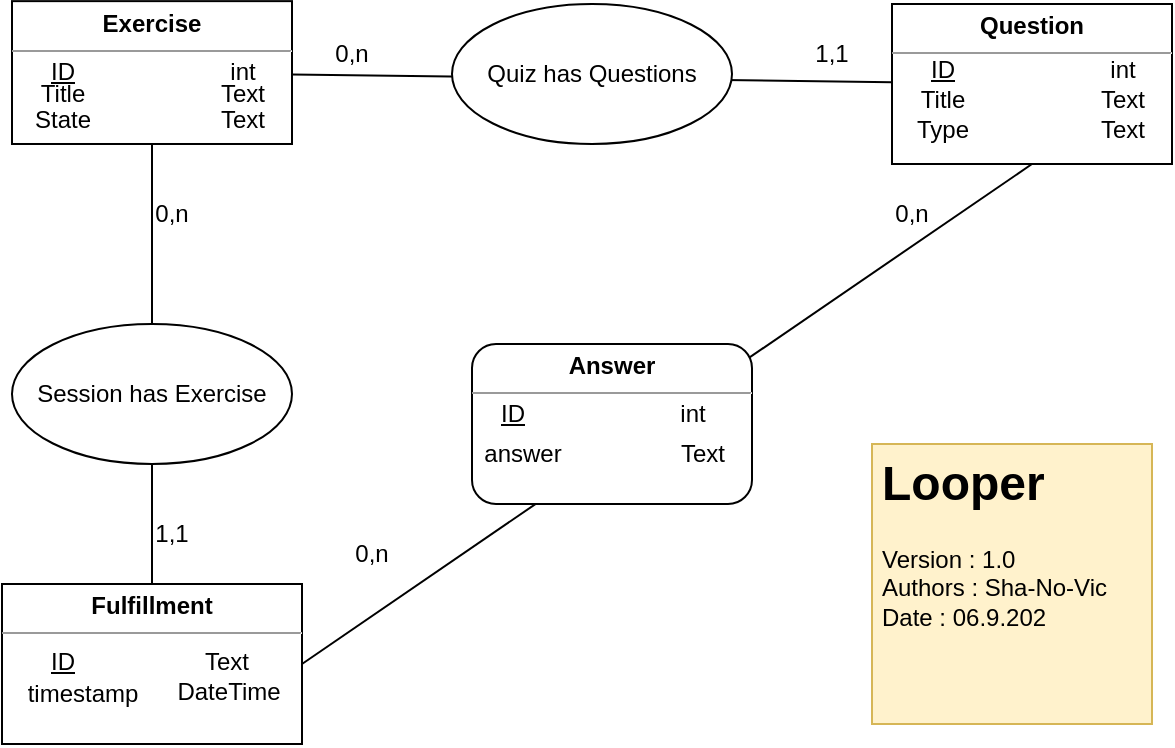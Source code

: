 <mxfile version="21.6.8" type="device">
  <diagram name="Page-1" id="KN76DtPj66UTzEIFMGvE">
    <mxGraphModel dx="938" dy="696" grid="1" gridSize="10" guides="1" tooltips="1" connect="1" arrows="1" fold="1" page="1" pageScale="1" pageWidth="827" pageHeight="1169" math="0" shadow="0">
      <root>
        <mxCell id="0" />
        <mxCell id="1" parent="0" />
        <mxCell id="qqJEVfwDHv_wI0d-Mq3L-48" value="" style="group" parent="1" vertex="1" connectable="0">
          <mxGeometry x="100" y="40" width="140" height="52.863" as="geometry" />
        </mxCell>
        <mxCell id="qqJEVfwDHv_wI0d-Mq3L-15" value="&lt;p style=&quot;margin:0px;margin-top:4px;text-align:center;&quot;&gt;&lt;b&gt;Exercise&lt;/b&gt;&lt;/p&gt;&lt;hr size=&quot;1&quot;&gt;&lt;div style=&quot;height:2px;&quot;&gt;&lt;/div&gt;" style="verticalAlign=top;align=left;overflow=fill;fontSize=12;fontFamily=Helvetica;html=1;whiteSpace=wrap;" parent="qqJEVfwDHv_wI0d-Mq3L-48" vertex="1">
          <mxGeometry y="-21.428" width="140" height="71.426" as="geometry" />
        </mxCell>
        <mxCell id="qqJEVfwDHv_wI0d-Mq3L-182" value="State" style="text;html=1;align=center;verticalAlign=middle;resizable=0;points=[];autosize=1;strokeColor=none;fillColor=none;" parent="qqJEVfwDHv_wI0d-Mq3L-48" vertex="1">
          <mxGeometry y="22.857" width="50" height="30" as="geometry" />
        </mxCell>
        <mxCell id="qqJEVfwDHv_wI0d-Mq3L-16" value="ID" style="text;html=1;align=center;verticalAlign=middle;resizable=0;points=[];autosize=1;strokeColor=none;fillColor=none;fontStyle=4" parent="qqJEVfwDHv_wI0d-Mq3L-48" vertex="1">
          <mxGeometry x="5" y="-0.71" width="40" height="30" as="geometry" />
        </mxCell>
        <mxCell id="qqJEVfwDHv_wI0d-Mq3L-183" value="Text" style="text;html=1;align=center;verticalAlign=middle;resizable=0;points=[];autosize=1;strokeColor=none;fillColor=none;" parent="qqJEVfwDHv_wI0d-Mq3L-48" vertex="1">
          <mxGeometry x="90" y="22.863" width="50" height="30" as="geometry" />
        </mxCell>
        <mxCell id="qqJEVfwDHv_wI0d-Mq3L-176" value="Title" style="text;html=1;align=center;verticalAlign=middle;resizable=0;points=[];autosize=1;strokeColor=none;fillColor=none;" parent="qqJEVfwDHv_wI0d-Mq3L-48" vertex="1">
          <mxGeometry y="10.003" width="50" height="30" as="geometry" />
        </mxCell>
        <mxCell id="qqJEVfwDHv_wI0d-Mq3L-177" value="Text" style="text;html=1;align=center;verticalAlign=middle;resizable=0;points=[];autosize=1;strokeColor=none;fillColor=none;" parent="qqJEVfwDHv_wI0d-Mq3L-48" vertex="1">
          <mxGeometry x="90" y="10.003" width="50" height="30" as="geometry" />
        </mxCell>
        <mxCell id="qqJEVfwDHv_wI0d-Mq3L-17" value="int" style="text;html=1;align=center;verticalAlign=middle;resizable=0;points=[];autosize=1;strokeColor=none;fillColor=none;" parent="qqJEVfwDHv_wI0d-Mq3L-48" vertex="1">
          <mxGeometry x="95" y="-0.717" width="40" height="30" as="geometry" />
        </mxCell>
        <mxCell id="qqJEVfwDHv_wI0d-Mq3L-49" value="" style="group" parent="1" vertex="1" connectable="0">
          <mxGeometry x="540" y="20" width="140" height="80" as="geometry" />
        </mxCell>
        <mxCell id="qqJEVfwDHv_wI0d-Mq3L-50" value="&lt;p style=&quot;margin:0px;margin-top:4px;text-align:center;&quot;&gt;&lt;b&gt;Question&lt;/b&gt;&lt;/p&gt;&lt;hr size=&quot;1&quot;&gt;&lt;div style=&quot;height:2px;&quot;&gt;&lt;/div&gt;" style="verticalAlign=top;align=left;overflow=fill;fontSize=12;fontFamily=Helvetica;html=1;whiteSpace=wrap;" parent="qqJEVfwDHv_wI0d-Mq3L-49" vertex="1">
          <mxGeometry width="140" height="80" as="geometry" />
        </mxCell>
        <mxCell id="qqJEVfwDHv_wI0d-Mq3L-186" value="Title" style="text;html=1;align=center;verticalAlign=middle;resizable=0;points=[];autosize=1;strokeColor=none;fillColor=none;" parent="qqJEVfwDHv_wI0d-Mq3L-49" vertex="1">
          <mxGeometry y="32.504" width="50" height="30" as="geometry" />
        </mxCell>
        <mxCell id="qqJEVfwDHv_wI0d-Mq3L-187" value="Text" style="text;html=1;align=center;verticalAlign=middle;resizable=0;points=[];autosize=1;strokeColor=none;fillColor=none;" parent="qqJEVfwDHv_wI0d-Mq3L-49" vertex="1">
          <mxGeometry x="90" y="32.504" width="50" height="30" as="geometry" />
        </mxCell>
        <mxCell id="qqJEVfwDHv_wI0d-Mq3L-188" value="Type" style="text;html=1;align=center;verticalAlign=middle;resizable=0;points=[];autosize=1;strokeColor=none;fillColor=none;" parent="qqJEVfwDHv_wI0d-Mq3L-49" vertex="1">
          <mxGeometry y="47.504" width="50" height="30" as="geometry" />
        </mxCell>
        <mxCell id="qqJEVfwDHv_wI0d-Mq3L-189" value="Text" style="text;html=1;align=center;verticalAlign=middle;resizable=0;points=[];autosize=1;strokeColor=none;fillColor=none;" parent="qqJEVfwDHv_wI0d-Mq3L-49" vertex="1">
          <mxGeometry x="90" y="47.504" width="50" height="30" as="geometry" />
        </mxCell>
        <mxCell id="qqJEVfwDHv_wI0d-Mq3L-190" value="ID" style="text;html=1;align=center;verticalAlign=middle;resizable=0;points=[];autosize=1;strokeColor=none;fillColor=none;fontStyle=4" parent="qqJEVfwDHv_wI0d-Mq3L-49" vertex="1">
          <mxGeometry x="5" y="17.503" width="40" height="30" as="geometry" />
        </mxCell>
        <mxCell id="qqJEVfwDHv_wI0d-Mq3L-191" value="int" style="text;html=1;align=center;verticalAlign=middle;resizable=0;points=[];autosize=1;strokeColor=none;fillColor=none;" parent="qqJEVfwDHv_wI0d-Mq3L-49" vertex="1">
          <mxGeometry x="95" y="17.503" width="40" height="30" as="geometry" />
        </mxCell>
        <mxCell id="qqJEVfwDHv_wI0d-Mq3L-112" value="" style="group" parent="1" vertex="1" connectable="0">
          <mxGeometry x="95" y="310" width="150" height="80" as="geometry" />
        </mxCell>
        <mxCell id="qqJEVfwDHv_wI0d-Mq3L-113" value="&lt;p style=&quot;margin:0px;margin-top:4px;text-align:center;&quot;&gt;&lt;b&gt;Fulfillment&lt;/b&gt;&lt;/p&gt;&lt;hr size=&quot;1&quot;&gt;&lt;div style=&quot;height:2px;&quot;&gt;&lt;/div&gt;" style="verticalAlign=top;align=left;overflow=fill;fontSize=12;fontFamily=Helvetica;html=1;whiteSpace=wrap;" parent="qqJEVfwDHv_wI0d-Mq3L-112" vertex="1">
          <mxGeometry width="150" height="80" as="geometry" />
        </mxCell>
        <mxCell id="qqJEVfwDHv_wI0d-Mq3L-114" value="ID" style="text;html=1;align=center;verticalAlign=middle;resizable=0;points=[];autosize=1;strokeColor=none;fillColor=none;fontStyle=4" parent="qqJEVfwDHv_wI0d-Mq3L-112" vertex="1">
          <mxGeometry x="9.677" y="24.003" width="40" height="30" as="geometry" />
        </mxCell>
        <mxCell id="qqJEVfwDHv_wI0d-Mq3L-115" value="Text" style="text;html=1;align=center;verticalAlign=middle;resizable=0;points=[];autosize=1;strokeColor=none;fillColor=none;" parent="qqJEVfwDHv_wI0d-Mq3L-112" vertex="1">
          <mxGeometry x="87.097" y="24.003" width="50" height="30" as="geometry" />
        </mxCell>
        <mxCell id="ZnK3Q-ONEJzhFzgclZN--3" value="timestamp" style="text;html=1;align=center;verticalAlign=middle;resizable=0;points=[];autosize=1;strokeColor=none;fillColor=none;fontStyle=0" vertex="1" parent="qqJEVfwDHv_wI0d-Mq3L-112">
          <mxGeometry y="39.996" width="80" height="30" as="geometry" />
        </mxCell>
        <mxCell id="ZnK3Q-ONEJzhFzgclZN--4" value="DateTime" style="text;html=1;align=center;verticalAlign=middle;resizable=0;points=[];autosize=1;strokeColor=none;fillColor=none;" vertex="1" parent="qqJEVfwDHv_wI0d-Mq3L-112">
          <mxGeometry x="72.581" y="38.548" width="80" height="30" as="geometry" />
        </mxCell>
        <mxCell id="qqJEVfwDHv_wI0d-Mq3L-121" value="" style="endArrow=none;html=1;rounded=0;" parent="1" source="qqJEVfwDHv_wI0d-Mq3L-50" target="qqJEVfwDHv_wI0d-Mq3L-15" edge="1">
          <mxGeometry width="50" height="50" relative="1" as="geometry">
            <mxPoint x="350" y="150" as="sourcePoint" />
            <mxPoint x="350" y="70" as="targetPoint" />
          </mxGeometry>
        </mxCell>
        <mxCell id="qqJEVfwDHv_wI0d-Mq3L-116" value="Quiz has Questions" style="ellipse;whiteSpace=wrap;html=1;" parent="1" vertex="1">
          <mxGeometry x="320" y="20" width="140" height="70" as="geometry" />
        </mxCell>
        <mxCell id="qqJEVfwDHv_wI0d-Mq3L-126" value="" style="endArrow=none;html=1;rounded=0;exitX=0.5;exitY=0;exitDx=0;exitDy=0;entryX=0.5;entryY=1;entryDx=0;entryDy=0;" parent="1" source="qqJEVfwDHv_wI0d-Mq3L-113" target="qqJEVfwDHv_wI0d-Mq3L-15" edge="1">
          <mxGeometry width="50" height="50" relative="1" as="geometry">
            <mxPoint x="170" y="300" as="sourcePoint" />
            <mxPoint x="220" y="160" as="targetPoint" />
          </mxGeometry>
        </mxCell>
        <mxCell id="qqJEVfwDHv_wI0d-Mq3L-124" value="Session has Exercise" style="ellipse;whiteSpace=wrap;html=1;" parent="1" vertex="1">
          <mxGeometry x="100" y="180" width="140" height="70" as="geometry" />
        </mxCell>
        <mxCell id="qqJEVfwDHv_wI0d-Mq3L-127" value="" style="endArrow=none;html=1;rounded=0;exitX=0.5;exitY=1;exitDx=0;exitDy=0;entryX=1;entryY=0.5;entryDx=0;entryDy=0;" parent="1" source="qqJEVfwDHv_wI0d-Mq3L-50" target="qqJEVfwDHv_wI0d-Mq3L-113" edge="1">
          <mxGeometry width="50" height="50" relative="1" as="geometry">
            <mxPoint x="548" y="88" as="sourcePoint" />
            <mxPoint x="250" y="87" as="targetPoint" />
          </mxGeometry>
        </mxCell>
        <mxCell id="qqJEVfwDHv_wI0d-Mq3L-164" value="" style="group;rounded=1;" parent="1" vertex="1" connectable="0">
          <mxGeometry x="330" y="190" width="140" height="80" as="geometry" />
        </mxCell>
        <mxCell id="qqJEVfwDHv_wI0d-Mq3L-165" value="&lt;p style=&quot;margin:0px;margin-top:4px;text-align:center;&quot;&gt;&lt;b&gt;Answer&lt;/b&gt;&lt;/p&gt;&lt;hr size=&quot;1&quot;&gt;&lt;div style=&quot;height:2px;&quot;&gt;&lt;/div&gt;" style="verticalAlign=top;align=left;overflow=fill;fontSize=12;fontFamily=Helvetica;html=1;whiteSpace=wrap;rounded=1;" parent="qqJEVfwDHv_wI0d-Mq3L-164" vertex="1">
          <mxGeometry width="140" height="80" as="geometry" />
        </mxCell>
        <mxCell id="qqJEVfwDHv_wI0d-Mq3L-166" value="answer" style="text;html=1;align=center;verticalAlign=middle;resizable=0;points=[];autosize=1;strokeColor=none;fillColor=none;" parent="qqJEVfwDHv_wI0d-Mq3L-164" vertex="1">
          <mxGeometry x="-5" y="39.997" width="60" height="30" as="geometry" />
        </mxCell>
        <mxCell id="qqJEVfwDHv_wI0d-Mq3L-167" value="Text" style="text;html=1;align=center;verticalAlign=middle;resizable=0;points=[];autosize=1;strokeColor=none;fillColor=none;" parent="qqJEVfwDHv_wI0d-Mq3L-164" vertex="1">
          <mxGeometry x="90" y="39.997" width="50" height="30" as="geometry" />
        </mxCell>
        <mxCell id="qqJEVfwDHv_wI0d-Mq3L-192" value="&lt;u&gt;ID&lt;/u&gt;" style="text;html=1;align=center;verticalAlign=middle;resizable=0;points=[];autosize=1;strokeColor=none;fillColor=none;" parent="qqJEVfwDHv_wI0d-Mq3L-164" vertex="1">
          <mxGeometry y="20.003" width="40" height="30" as="geometry" />
        </mxCell>
        <mxCell id="qqJEVfwDHv_wI0d-Mq3L-193" value="int" style="text;html=1;align=center;verticalAlign=middle;resizable=0;points=[];autosize=1;strokeColor=none;fillColor=none;" parent="qqJEVfwDHv_wI0d-Mq3L-164" vertex="1">
          <mxGeometry x="90" y="20.003" width="40" height="30" as="geometry" />
        </mxCell>
        <mxCell id="qqJEVfwDHv_wI0d-Mq3L-170" value="0,n" style="text;html=1;strokeColor=none;fillColor=none;align=center;verticalAlign=middle;whiteSpace=wrap;rounded=0;" parent="1" vertex="1">
          <mxGeometry x="150" y="110" width="60" height="30" as="geometry" />
        </mxCell>
        <mxCell id="qqJEVfwDHv_wI0d-Mq3L-171" value="1,1" style="text;html=1;strokeColor=none;fillColor=none;align=center;verticalAlign=middle;whiteSpace=wrap;rounded=0;" parent="1" vertex="1">
          <mxGeometry x="150" y="270" width="60" height="30" as="geometry" />
        </mxCell>
        <mxCell id="qqJEVfwDHv_wI0d-Mq3L-172" value="0,n" style="text;html=1;strokeColor=none;fillColor=none;align=center;verticalAlign=middle;whiteSpace=wrap;rounded=0;" parent="1" vertex="1">
          <mxGeometry x="250" y="280" width="60" height="30" as="geometry" />
        </mxCell>
        <mxCell id="qqJEVfwDHv_wI0d-Mq3L-173" value="0,n" style="text;html=1;strokeColor=none;fillColor=none;align=center;verticalAlign=middle;whiteSpace=wrap;rounded=0;" parent="1" vertex="1">
          <mxGeometry x="520" y="110" width="60" height="30" as="geometry" />
        </mxCell>
        <mxCell id="qqJEVfwDHv_wI0d-Mq3L-174" value="1,1" style="text;html=1;strokeColor=none;fillColor=none;align=center;verticalAlign=middle;whiteSpace=wrap;rounded=0;" parent="1" vertex="1">
          <mxGeometry x="480" y="30" width="60" height="30" as="geometry" />
        </mxCell>
        <mxCell id="qqJEVfwDHv_wI0d-Mq3L-175" value="0,n" style="text;html=1;strokeColor=none;fillColor=none;align=center;verticalAlign=middle;whiteSpace=wrap;rounded=0;" parent="1" vertex="1">
          <mxGeometry x="240" y="30" width="60" height="30" as="geometry" />
        </mxCell>
        <mxCell id="qqJEVfwDHv_wI0d-Mq3L-178" value="" style="group;fillColor=#fff2cc;strokeColor=#d6b656;" parent="1" vertex="1" connectable="0">
          <mxGeometry x="530" y="240" width="140" height="140" as="geometry" />
        </mxCell>
        <mxCell id="qqJEVfwDHv_wI0d-Mq3L-168" value="" style="whiteSpace=wrap;html=1;aspect=fixed;fillColor=#fff2cc;strokeColor=#d6b656;" parent="qqJEVfwDHv_wI0d-Mq3L-178" vertex="1">
          <mxGeometry width="140" height="140" as="geometry" />
        </mxCell>
        <mxCell id="qqJEVfwDHv_wI0d-Mq3L-169" value="&lt;h1&gt;Looper&lt;br&gt;&lt;/h1&gt;&lt;div&gt;Version : 1.0&lt;/div&gt;&lt;div&gt;Authors :&amp;nbsp;Sha-No-Vic&lt;br&gt;Date : 06.9.202&lt;/div&gt;" style="text;html=1;strokeColor=#d6b656;fillColor=#fff2cc;spacing=5;spacingTop=-20;whiteSpace=wrap;overflow=hidden;rounded=0;" parent="qqJEVfwDHv_wI0d-Mq3L-178" vertex="1">
          <mxGeometry width="140" height="140" as="geometry" />
        </mxCell>
      </root>
    </mxGraphModel>
  </diagram>
</mxfile>
